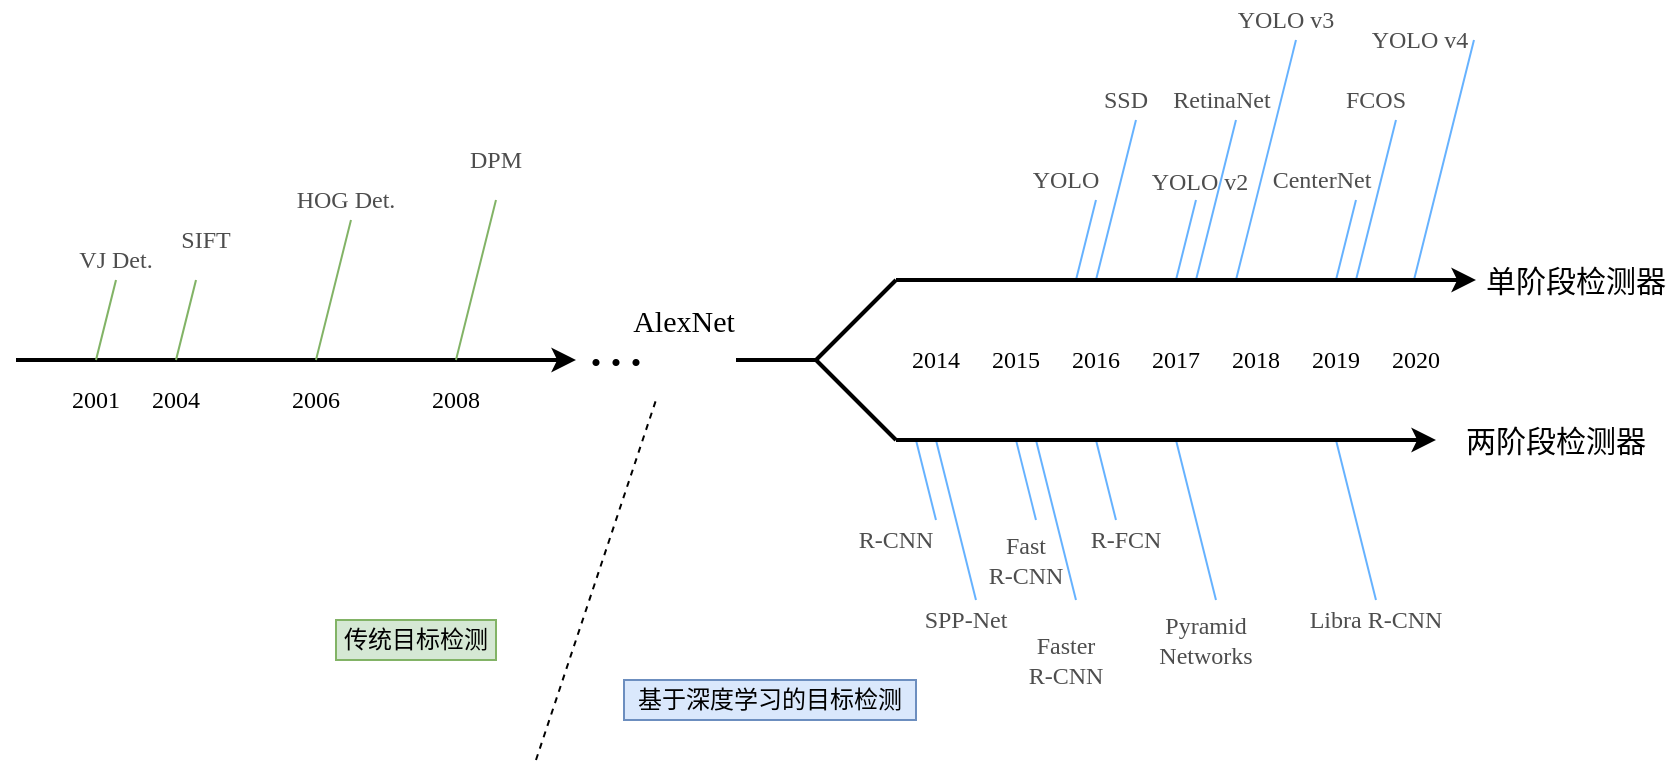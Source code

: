 <mxfile version="14.2.6" type="device"><diagram id="9Of4noXTET_ccP1bXVHG" name="Page-1"><mxGraphModel dx="786" dy="520" grid="0" gridSize="10" guides="0" tooltips="1" connect="1" arrows="1" fold="1" page="0" pageScale="1" pageWidth="827" pageHeight="1169" math="0" shadow="0"><root><mxCell id="0"/><mxCell id="1" parent="0"/><mxCell id="PpSKOg_LqDZz88Lp4UaB-53" value="" style="endArrow=none;html=1;strokeColor=#66B2FF;strokeWidth=1;fontSize=13;fontColor=#4D4D4D;fontFamily=Source Sans Pro;fontSource=https%3A%2F%2Ffonts.googleapis.com%2Fcss%3Ffamily%3DSource%2BSans%2BPro;" parent="1" edge="1"><mxGeometry width="50" height="50" relative="1" as="geometry"><mxPoint x="610" y="240" as="sourcePoint"/><mxPoint x="620" y="200" as="targetPoint"/></mxGeometry></mxCell><mxCell id="PpSKOg_LqDZz88Lp4UaB-54" value="" style="endArrow=none;html=1;strokeColor=#66B2FF;strokeWidth=1;fontSize=13;fontColor=#4D4D4D;fontFamily=Source Sans Pro;fontSource=https%3A%2F%2Ffonts.googleapis.com%2Fcss%3Ffamily%3DSource%2BSans%2BPro;" parent="1" edge="1"><mxGeometry width="50" height="50" relative="1" as="geometry"><mxPoint x="620" y="240" as="sourcePoint"/><mxPoint x="640" y="160" as="targetPoint"/></mxGeometry></mxCell><mxCell id="PpSKOg_LqDZz88Lp4UaB-55" value="" style="endArrow=none;html=1;strokeColor=#66B2FF;strokeWidth=1;fontSize=13;fontColor=#4D4D4D;fontFamily=Source Sans Pro;fontSource=https%3A%2F%2Ffonts.googleapis.com%2Fcss%3Ffamily%3DSource%2BSans%2BPro;" parent="1" edge="1"><mxGeometry width="50" height="50" relative="1" as="geometry"><mxPoint x="660" y="240" as="sourcePoint"/><mxPoint x="670" y="200" as="targetPoint"/></mxGeometry></mxCell><mxCell id="PpSKOg_LqDZz88Lp4UaB-56" value="" style="endArrow=none;html=1;strokeColor=#66B2FF;strokeWidth=1;fontSize=13;fontColor=#4D4D4D;fontFamily=Source Sans Pro;fontSource=https%3A%2F%2Ffonts.googleapis.com%2Fcss%3Ffamily%3DSource%2BSans%2BPro;" parent="1" edge="1"><mxGeometry width="50" height="50" relative="1" as="geometry"><mxPoint x="670" y="240" as="sourcePoint"/><mxPoint x="690" y="160" as="targetPoint"/></mxGeometry></mxCell><mxCell id="PpSKOg_LqDZz88Lp4UaB-57" value="" style="endArrow=none;html=1;strokeColor=#66B2FF;strokeWidth=1;fontSize=13;fontColor=#4D4D4D;fontFamily=Source Sans Pro;fontSource=https%3A%2F%2Ffonts.googleapis.com%2Fcss%3Ffamily%3DSource%2BSans%2BPro;" parent="1" edge="1"><mxGeometry width="50" height="50" relative="1" as="geometry"><mxPoint x="690" y="240" as="sourcePoint"/><mxPoint x="720" y="120" as="targetPoint"/></mxGeometry></mxCell><mxCell id="PpSKOg_LqDZz88Lp4UaB-58" value="" style="endArrow=none;html=1;strokeColor=#66B2FF;strokeWidth=1;fontSize=13;fontColor=#4D4D4D;fontFamily=Source Sans Pro;fontSource=https%3A%2F%2Ffonts.googleapis.com%2Fcss%3Ffamily%3DSource%2BSans%2BPro;" parent="1" edge="1"><mxGeometry width="50" height="50" relative="1" as="geometry"><mxPoint x="740" y="240" as="sourcePoint"/><mxPoint x="750" y="200" as="targetPoint"/></mxGeometry></mxCell><mxCell id="PpSKOg_LqDZz88Lp4UaB-59" value="" style="endArrow=none;html=1;strokeColor=#66B2FF;strokeWidth=1;fontSize=13;fontColor=#4D4D4D;fontFamily=Source Sans Pro;fontSource=https%3A%2F%2Ffonts.googleapis.com%2Fcss%3Ffamily%3DSource%2BSans%2BPro;" parent="1" edge="1"><mxGeometry width="50" height="50" relative="1" as="geometry"><mxPoint x="750" y="240" as="sourcePoint"/><mxPoint x="770" y="160" as="targetPoint"/></mxGeometry></mxCell><mxCell id="PpSKOg_LqDZz88Lp4UaB-60" value="" style="endArrow=none;html=1;strokeColor=#66B2FF;strokeWidth=1;fontSize=13;fontColor=#4D4D4D;fontFamily=Source Sans Pro;fontSource=https%3A%2F%2Ffonts.googleapis.com%2Fcss%3Ffamily%3DSource%2BSans%2BPro;" parent="1" edge="1"><mxGeometry width="50" height="50" relative="1" as="geometry"><mxPoint x="779" y="240" as="sourcePoint"/><mxPoint x="809" y="120" as="targetPoint"/></mxGeometry></mxCell><mxCell id="PpSKOg_LqDZz88Lp4UaB-37" value="" style="endArrow=none;html=1;strokeWidth=1;fontSize=30;strokeColor=#66B2FF;fontFamily=Source Sans Pro;fontSource=https%3A%2F%2Ffonts.googleapis.com%2Fcss%3Ffamily%3DSource%2BSans%2BPro;" parent="1" edge="1"><mxGeometry width="50" height="50" relative="1" as="geometry"><mxPoint x="560" y="400" as="sourcePoint"/><mxPoint x="540" y="320" as="targetPoint"/></mxGeometry></mxCell><mxCell id="PpSKOg_LqDZz88Lp4UaB-38" value="" style="endArrow=none;html=1;strokeWidth=1;fontSize=30;strokeColor=#66B2FF;fontFamily=Source Sans Pro;fontSource=https%3A%2F%2Ffonts.googleapis.com%2Fcss%3Ffamily%3DSource%2BSans%2BPro;" parent="1" edge="1"><mxGeometry width="50" height="50" relative="1" as="geometry"><mxPoint x="540" y="360" as="sourcePoint"/><mxPoint x="530" y="320" as="targetPoint"/></mxGeometry></mxCell><mxCell id="PpSKOg_LqDZz88Lp4UaB-39" value="" style="endArrow=none;html=1;strokeWidth=1;fontSize=30;strokeColor=#66B2FF;fontFamily=Source Sans Pro;fontSource=https%3A%2F%2Ffonts.googleapis.com%2Fcss%3Ffamily%3DSource%2BSans%2BPro;" parent="1" edge="1"><mxGeometry width="50" height="50" relative="1" as="geometry"><mxPoint x="610" y="400" as="sourcePoint"/><mxPoint x="590" y="320" as="targetPoint"/></mxGeometry></mxCell><mxCell id="PpSKOg_LqDZz88Lp4UaB-40" value="" style="endArrow=none;html=1;strokeWidth=1;fontSize=30;strokeColor=#66B2FF;fontFamily=Source Sans Pro;fontSource=https%3A%2F%2Ffonts.googleapis.com%2Fcss%3Ffamily%3DSource%2BSans%2BPro;" parent="1" edge="1"><mxGeometry width="50" height="50" relative="1" as="geometry"><mxPoint x="590" y="360" as="sourcePoint"/><mxPoint x="580" y="320" as="targetPoint"/></mxGeometry></mxCell><mxCell id="PpSKOg_LqDZz88Lp4UaB-41" value="" style="endArrow=none;html=1;strokeWidth=1;fontSize=30;strokeColor=#66B2FF;fontFamily=Source Sans Pro;fontSource=https%3A%2F%2Ffonts.googleapis.com%2Fcss%3Ffamily%3DSource%2BSans%2BPro;" parent="1" edge="1"><mxGeometry width="50" height="50" relative="1" as="geometry"><mxPoint x="630" y="360" as="sourcePoint"/><mxPoint x="620" y="320" as="targetPoint"/></mxGeometry></mxCell><mxCell id="PpSKOg_LqDZz88Lp4UaB-42" value="" style="endArrow=none;html=1;strokeWidth=1;fontSize=30;strokeColor=#66B2FF;fontFamily=Source Sans Pro;fontSource=https%3A%2F%2Ffonts.googleapis.com%2Fcss%3Ffamily%3DSource%2BSans%2BPro;" parent="1" edge="1"><mxGeometry width="50" height="50" relative="1" as="geometry"><mxPoint x="680" y="400" as="sourcePoint"/><mxPoint x="660" y="320" as="targetPoint"/></mxGeometry></mxCell><mxCell id="PpSKOg_LqDZz88Lp4UaB-43" value="" style="endArrow=none;html=1;strokeWidth=1;fontSize=30;strokeColor=#66B2FF;fontFamily=Source Sans Pro;fontSource=https%3A%2F%2Ffonts.googleapis.com%2Fcss%3Ffamily%3DSource%2BSans%2BPro;" parent="1" edge="1"><mxGeometry width="50" height="50" relative="1" as="geometry"><mxPoint x="760" y="400" as="sourcePoint"/><mxPoint x="740" y="320" as="targetPoint"/></mxGeometry></mxCell><mxCell id="PpSKOg_LqDZz88Lp4UaB-1" value="" style="endArrow=classic;html=1;fontSize=12;strokeWidth=2;fontFamily=Source Sans Pro;fontSource=https%3A%2F%2Ffonts.googleapis.com%2Fcss%3Ffamily%3DSource%2BSans%2BPro;" parent="1" edge="1"><mxGeometry width="50" height="50" relative="1" as="geometry"><mxPoint x="80" y="280" as="sourcePoint"/><mxPoint x="360" y="280" as="targetPoint"/></mxGeometry></mxCell><mxCell id="PpSKOg_LqDZz88Lp4UaB-2" value="" style="endArrow=none;html=1;fontSize=12;strokeWidth=2;fontFamily=Source Sans Pro;fontSource=https%3A%2F%2Ffonts.googleapis.com%2Fcss%3Ffamily%3DSource%2BSans%2BPro;" parent="1" edge="1"><mxGeometry width="50" height="50" relative="1" as="geometry"><mxPoint x="440" y="280" as="sourcePoint"/><mxPoint x="480" y="280" as="targetPoint"/></mxGeometry></mxCell><mxCell id="PpSKOg_LqDZz88Lp4UaB-3" value="" style="endArrow=none;html=1;fontSize=12;strokeWidth=2;fontFamily=Source Sans Pro;fontSource=https%3A%2F%2Ffonts.googleapis.com%2Fcss%3Ffamily%3DSource%2BSans%2BPro;" parent="1" edge="1"><mxGeometry width="50" height="50" relative="1" as="geometry"><mxPoint x="480" y="280" as="sourcePoint"/><mxPoint x="520" y="240" as="targetPoint"/></mxGeometry></mxCell><mxCell id="PpSKOg_LqDZz88Lp4UaB-4" value="" style="endArrow=none;html=1;fontSize=12;strokeWidth=2;fontFamily=Source Sans Pro;fontSource=https%3A%2F%2Ffonts.googleapis.com%2Fcss%3Ffamily%3DSource%2BSans%2BPro;" parent="1" edge="1"><mxGeometry width="50" height="50" relative="1" as="geometry"><mxPoint x="480" y="280" as="sourcePoint"/><mxPoint x="520" y="320" as="targetPoint"/></mxGeometry></mxCell><mxCell id="PpSKOg_LqDZz88Lp4UaB-6" value="" style="endArrow=classic;html=1;fontSize=12;strokeWidth=2;fontFamily=Source Sans Pro;fontSource=https%3A%2F%2Ffonts.googleapis.com%2Fcss%3Ffamily%3DSource%2BSans%2BPro;" parent="1" edge="1"><mxGeometry width="50" height="50" relative="1" as="geometry"><mxPoint x="520" y="240" as="sourcePoint"/><mxPoint x="810" y="240" as="targetPoint"/></mxGeometry></mxCell><mxCell id="PpSKOg_LqDZz88Lp4UaB-7" value="" style="endArrow=classic;html=1;fontSize=12;strokeWidth=2;fontFamily=Source Sans Pro;fontSource=https%3A%2F%2Ffonts.googleapis.com%2Fcss%3Ffamily%3DSource%2BSans%2BPro;" parent="1" edge="1"><mxGeometry width="50" height="50" relative="1" as="geometry"><mxPoint x="520" y="320" as="sourcePoint"/><mxPoint x="790" y="320" as="targetPoint"/></mxGeometry></mxCell><mxCell id="PpSKOg_LqDZz88Lp4UaB-9" value="2001" style="text;html=1;strokeColor=none;fillColor=none;align=center;verticalAlign=middle;whiteSpace=wrap;rounded=0;fontSize=12;strokeWidth=2;fontFamily=Source Sans Pro;fontSource=https%3A%2F%2Ffonts.googleapis.com%2Fcss%3Ffamily%3DSource%2BSans%2BPro;" parent="1" vertex="1"><mxGeometry x="100" y="290" width="40" height="20" as="geometry"/></mxCell><mxCell id="PpSKOg_LqDZz88Lp4UaB-10" value="2004" style="text;html=1;strokeColor=none;fillColor=none;align=center;verticalAlign=middle;whiteSpace=wrap;rounded=0;fontSize=12;strokeWidth=2;fontFamily=Source Sans Pro;fontSource=https%3A%2F%2Ffonts.googleapis.com%2Fcss%3Ffamily%3DSource%2BSans%2BPro;" parent="1" vertex="1"><mxGeometry x="140" y="290" width="40" height="20" as="geometry"/></mxCell><mxCell id="PpSKOg_LqDZz88Lp4UaB-11" value="2006" style="text;html=1;strokeColor=none;fillColor=none;align=center;verticalAlign=middle;whiteSpace=wrap;rounded=0;fontSize=12;strokeWidth=2;fontFamily=Source Sans Pro;fontSource=https%3A%2F%2Ffonts.googleapis.com%2Fcss%3Ffamily%3DSource%2BSans%2BPro;" parent="1" vertex="1"><mxGeometry x="210" y="290" width="40" height="20" as="geometry"/></mxCell><mxCell id="PpSKOg_LqDZz88Lp4UaB-12" value="2008" style="text;html=1;strokeColor=none;fillColor=none;align=center;verticalAlign=middle;whiteSpace=wrap;rounded=0;fontSize=12;strokeWidth=2;fontFamily=Source Sans Pro;fontSource=https%3A%2F%2Ffonts.googleapis.com%2Fcss%3Ffamily%3DSource%2BSans%2BPro;" parent="1" vertex="1"><mxGeometry x="280" y="290" width="40" height="20" as="geometry"/></mxCell><mxCell id="PpSKOg_LqDZz88Lp4UaB-13" value="" style="endArrow=none;html=1;fontSize=12;strokeWidth=1;fontColor=#4D4D4D;fontFamily=Source Sans Pro;fontSource=https%3A%2F%2Ffonts.googleapis.com%2Fcss%3Ffamily%3DSource%2BSans%2BPro;fillColor=#d5e8d4;strokeColor=#82b366;" parent="1" edge="1"><mxGeometry width="50" height="50" relative="1" as="geometry"><mxPoint x="120" y="280" as="sourcePoint"/><mxPoint x="130" y="240" as="targetPoint"/></mxGeometry></mxCell><mxCell id="PpSKOg_LqDZz88Lp4UaB-14" value="" style="endArrow=none;html=1;fontSize=12;strokeWidth=1;fontColor=#4D4D4D;fontFamily=Source Sans Pro;fontSource=https%3A%2F%2Ffonts.googleapis.com%2Fcss%3Ffamily%3DSource%2BSans%2BPro;fillColor=#d5e8d4;strokeColor=#82b366;" parent="1" edge="1"><mxGeometry width="50" height="50" relative="1" as="geometry"><mxPoint x="160" y="280" as="sourcePoint"/><mxPoint x="170" y="240" as="targetPoint"/></mxGeometry></mxCell><mxCell id="PpSKOg_LqDZz88Lp4UaB-15" value="" style="endArrow=none;html=1;fontSize=12;strokeWidth=1;fontColor=#4D4D4D;fontFamily=Source Sans Pro;fontSource=https%3A%2F%2Ffonts.googleapis.com%2Fcss%3Ffamily%3DSource%2BSans%2BPro;fillColor=#d5e8d4;strokeColor=#82b366;" parent="1" edge="1"><mxGeometry width="50" height="50" relative="1" as="geometry"><mxPoint x="230" y="280" as="sourcePoint"/><mxPoint x="247.5" y="210" as="targetPoint"/></mxGeometry></mxCell><mxCell id="PpSKOg_LqDZz88Lp4UaB-16" value="" style="endArrow=none;html=1;fontSize=12;strokeWidth=1;fontColor=#4D4D4D;fontFamily=Source Sans Pro;fontSource=https%3A%2F%2Ffonts.googleapis.com%2Fcss%3Ffamily%3DSource%2BSans%2BPro;fillColor=#d5e8d4;strokeColor=#82b366;" parent="1" edge="1"><mxGeometry width="50" height="50" relative="1" as="geometry"><mxPoint x="300" y="280" as="sourcePoint"/><mxPoint x="320" y="200" as="targetPoint"/></mxGeometry></mxCell><mxCell id="PpSKOg_LqDZz88Lp4UaB-18" value="VJ Det." style="text;html=1;strokeColor=none;fillColor=none;align=center;verticalAlign=middle;whiteSpace=wrap;rounded=0;fontSize=12;strokeWidth=2;fontColor=#4D4D4D;fontFamily=Source Sans Pro;fontSource=https%3A%2F%2Ffonts.googleapis.com%2Fcss%3Ffamily%3DSource%2BSans%2BPro;" parent="1" vertex="1"><mxGeometry x="100" y="220" width="60" height="20" as="geometry"/></mxCell><mxCell id="PpSKOg_LqDZz88Lp4UaB-19" value="SIFT" style="text;html=1;strokeColor=none;fillColor=none;align=center;verticalAlign=middle;whiteSpace=wrap;rounded=0;fontSize=12;strokeWidth=2;fontColor=#4D4D4D;fontFamily=Source Sans Pro;fontSource=https%3A%2F%2Ffonts.googleapis.com%2Fcss%3Ffamily%3DSource%2BSans%2BPro;" parent="1" vertex="1"><mxGeometry x="150" y="210" width="50" height="20" as="geometry"/></mxCell><mxCell id="PpSKOg_LqDZz88Lp4UaB-20" value="HOG Det." style="text;html=1;strokeColor=none;fillColor=none;align=center;verticalAlign=middle;whiteSpace=wrap;rounded=0;fontSize=12;strokeWidth=2;fontColor=#4D4D4D;fontFamily=Source Sans Pro;fontSource=https%3A%2F%2Ffonts.googleapis.com%2Fcss%3Ffamily%3DSource%2BSans%2BPro;" parent="1" vertex="1"><mxGeometry x="210" y="190" width="70" height="20" as="geometry"/></mxCell><mxCell id="PpSKOg_LqDZz88Lp4UaB-21" value="DPM" style="text;html=1;strokeColor=none;fillColor=none;align=center;verticalAlign=middle;whiteSpace=wrap;rounded=0;fontSize=12;strokeWidth=2;fontColor=#4D4D4D;fontFamily=Source Sans Pro;fontSource=https%3A%2F%2Ffonts.googleapis.com%2Fcss%3Ffamily%3DSource%2BSans%2BPro;" parent="1" vertex="1"><mxGeometry x="290" y="170" width="60" height="20" as="geometry"/></mxCell><mxCell id="PpSKOg_LqDZz88Lp4UaB-22" value="AlexNet" style="text;html=1;strokeColor=none;fillColor=none;align=center;verticalAlign=middle;whiteSpace=wrap;rounded=0;fontSize=15;strokeWidth=2;fontFamily=Source Sans Pro;fontSource=https%3A%2F%2Ffonts.googleapis.com%2Fcss%3Ffamily%3DSource%2BSans%2BPro;" parent="1" vertex="1"><mxGeometry x="384" y="250" width="60" height="20" as="geometry"/></mxCell><mxCell id="PpSKOg_LqDZz88Lp4UaB-23" value="···" style="text;html=1;strokeColor=none;fillColor=none;align=center;verticalAlign=middle;whiteSpace=wrap;rounded=0;fontSize=30;strokeWidth=2;fontFamily=Source Sans Pro;fontSource=https%3A%2F%2Ffonts.googleapis.com%2Fcss%3Ffamily%3DSource%2BSans%2BPro;" parent="1" vertex="1"><mxGeometry x="360" y="270" width="40" height="20" as="geometry"/></mxCell><mxCell id="PpSKOg_LqDZz88Lp4UaB-26" value="单阶段检测器" style="text;html=1;strokeColor=none;fillColor=none;align=center;verticalAlign=middle;whiteSpace=wrap;rounded=0;fontSize=15;strokeWidth=2;fontFamily=Source Sans Pro;fontSource=https%3A%2F%2Ffonts.googleapis.com%2Fcss%3Ffamily%3DSource%2BSans%2BPro;" parent="1" vertex="1"><mxGeometry x="810" y="230" width="100" height="20" as="geometry"/></mxCell><mxCell id="PpSKOg_LqDZz88Lp4UaB-27" value="两阶段检测器" style="text;html=1;strokeColor=none;fillColor=none;align=center;verticalAlign=middle;whiteSpace=wrap;rounded=0;fontSize=15;strokeWidth=2;fontFamily=Source Sans Pro;fontSource=https%3A%2F%2Ffonts.googleapis.com%2Fcss%3Ffamily%3DSource%2BSans%2BPro;" parent="1" vertex="1"><mxGeometry x="800" y="310" width="100" height="20" as="geometry"/></mxCell><mxCell id="PpSKOg_LqDZz88Lp4UaB-28" value="2014" style="text;html=1;strokeColor=none;fillColor=none;align=center;verticalAlign=middle;whiteSpace=wrap;rounded=0;fontSize=12;strokeWidth=2;fontFamily=Source Sans Pro;fontSource=https%3A%2F%2Ffonts.googleapis.com%2Fcss%3Ffamily%3DSource%2BSans%2BPro;" parent="1" vertex="1"><mxGeometry x="520" y="270" width="40" height="20" as="geometry"/></mxCell><mxCell id="PpSKOg_LqDZz88Lp4UaB-29" value="2015" style="text;html=1;strokeColor=none;fillColor=none;align=center;verticalAlign=middle;whiteSpace=wrap;rounded=0;fontSize=12;strokeWidth=2;fontFamily=Source Sans Pro;fontSource=https%3A%2F%2Ffonts.googleapis.com%2Fcss%3Ffamily%3DSource%2BSans%2BPro;" parent="1" vertex="1"><mxGeometry x="560" y="270" width="40" height="20" as="geometry"/></mxCell><mxCell id="PpSKOg_LqDZz88Lp4UaB-30" value="2016" style="text;html=1;strokeColor=none;fillColor=none;align=center;verticalAlign=middle;whiteSpace=wrap;rounded=0;fontSize=12;strokeWidth=2;fontFamily=Source Sans Pro;fontSource=https%3A%2F%2Ffonts.googleapis.com%2Fcss%3Ffamily%3DSource%2BSans%2BPro;" parent="1" vertex="1"><mxGeometry x="600" y="270" width="40" height="20" as="geometry"/></mxCell><mxCell id="PpSKOg_LqDZz88Lp4UaB-31" value="2017" style="text;html=1;strokeColor=none;fillColor=none;align=center;verticalAlign=middle;whiteSpace=wrap;rounded=0;fontSize=12;strokeWidth=2;fontFamily=Source Sans Pro;fontSource=https%3A%2F%2Ffonts.googleapis.com%2Fcss%3Ffamily%3DSource%2BSans%2BPro;" parent="1" vertex="1"><mxGeometry x="640" y="270" width="40" height="20" as="geometry"/></mxCell><mxCell id="PpSKOg_LqDZz88Lp4UaB-32" value="2018" style="text;html=1;strokeColor=none;fillColor=none;align=center;verticalAlign=middle;whiteSpace=wrap;rounded=0;fontSize=12;strokeWidth=2;fontFamily=Source Sans Pro;fontSource=https%3A%2F%2Ffonts.googleapis.com%2Fcss%3Ffamily%3DSource%2BSans%2BPro;" parent="1" vertex="1"><mxGeometry x="680" y="270" width="40" height="20" as="geometry"/></mxCell><mxCell id="PpSKOg_LqDZz88Lp4UaB-33" value="2019" style="text;html=1;strokeColor=none;fillColor=none;align=center;verticalAlign=middle;whiteSpace=wrap;rounded=0;fontSize=12;strokeWidth=2;fontFamily=Source Sans Pro;fontSource=https%3A%2F%2Ffonts.googleapis.com%2Fcss%3Ffamily%3DSource%2BSans%2BPro;" parent="1" vertex="1"><mxGeometry x="720" y="270" width="40" height="20" as="geometry"/></mxCell><mxCell id="PpSKOg_LqDZz88Lp4UaB-34" value="2020" style="text;html=1;strokeColor=none;fillColor=none;align=center;verticalAlign=middle;whiteSpace=wrap;rounded=0;fontSize=12;strokeWidth=2;fontFamily=Source Sans Pro;fontSource=https%3A%2F%2Ffonts.googleapis.com%2Fcss%3Ffamily%3DSource%2BSans%2BPro;" parent="1" vertex="1"><mxGeometry x="760" y="270" width="40" height="20" as="geometry"/></mxCell><mxCell id="PpSKOg_LqDZz88Lp4UaB-44" value="R-CNN" style="text;html=1;strokeColor=none;fillColor=none;align=center;verticalAlign=middle;whiteSpace=wrap;rounded=0;fontSize=12;strokeWidth=2;fontColor=#4D4D4D;fontFamily=Source Sans Pro;fontSource=https%3A%2F%2Ffonts.googleapis.com%2Fcss%3Ffamily%3DSource%2BSans%2BPro;" parent="1" vertex="1"><mxGeometry x="490" y="360" width="60" height="20" as="geometry"/></mxCell><mxCell id="PpSKOg_LqDZz88Lp4UaB-45" value="SPP-Net" style="text;html=1;strokeColor=none;fillColor=none;align=center;verticalAlign=middle;whiteSpace=wrap;rounded=0;fontSize=12;strokeWidth=2;fontColor=#4D4D4D;fontFamily=Source Sans Pro;fontSource=https%3A%2F%2Ffonts.googleapis.com%2Fcss%3Ffamily%3DSource%2BSans%2BPro;" parent="1" vertex="1"><mxGeometry x="520" y="400" width="70" height="20" as="geometry"/></mxCell><mxCell id="PpSKOg_LqDZz88Lp4UaB-46" value="Fast&lt;br style=&quot;font-size: 12px;&quot;&gt;R-CNN" style="text;html=1;strokeColor=none;fillColor=none;align=center;verticalAlign=middle;whiteSpace=wrap;rounded=0;fontSize=12;strokeWidth=2;fontColor=#4D4D4D;fontFamily=Source Sans Pro;fontSource=https%3A%2F%2Ffonts.googleapis.com%2Fcss%3Ffamily%3DSource%2BSans%2BPro;" parent="1" vertex="1"><mxGeometry x="550" y="370" width="70" height="20" as="geometry"/></mxCell><mxCell id="PpSKOg_LqDZz88Lp4UaB-47" value="Faster&lt;br style=&quot;font-size: 12px;&quot;&gt;R-CNN" style="text;html=1;strokeColor=none;fillColor=none;align=center;verticalAlign=middle;whiteSpace=wrap;rounded=0;fontSize=12;strokeWidth=2;fontColor=#4D4D4D;fontFamily=Source Sans Pro;fontSource=https%3A%2F%2Ffonts.googleapis.com%2Fcss%3Ffamily%3DSource%2BSans%2BPro;" parent="1" vertex="1"><mxGeometry x="570" y="420" width="70" height="20" as="geometry"/></mxCell><mxCell id="PpSKOg_LqDZz88Lp4UaB-49" value="R-FCN" style="text;html=1;strokeColor=none;fillColor=none;align=center;verticalAlign=middle;whiteSpace=wrap;rounded=0;fontSize=12;strokeWidth=2;fontColor=#4D4D4D;fontFamily=Source Sans Pro;fontSource=https%3A%2F%2Ffonts.googleapis.com%2Fcss%3Ffamily%3DSource%2BSans%2BPro;" parent="1" vertex="1"><mxGeometry x="600" y="360" width="70" height="20" as="geometry"/></mxCell><mxCell id="PpSKOg_LqDZz88Lp4UaB-51" value="Pyramid Networks" style="text;html=1;strokeColor=none;fillColor=none;align=center;verticalAlign=middle;whiteSpace=wrap;rounded=0;fontSize=12;strokeWidth=2;fontColor=#4D4D4D;fontFamily=Source Sans Pro;fontSource=https%3A%2F%2Ffonts.googleapis.com%2Fcss%3Ffamily%3DSource%2BSans%2BPro;" parent="1" vertex="1"><mxGeometry x="640" y="410" width="70" height="20" as="geometry"/></mxCell><mxCell id="PpSKOg_LqDZz88Lp4UaB-52" value="Libra R-CNN" style="text;html=1;strokeColor=none;fillColor=none;align=center;verticalAlign=middle;whiteSpace=wrap;rounded=0;fontSize=12;strokeWidth=2;fontColor=#4D4D4D;fontFamily=Source Sans Pro;fontSource=https%3A%2F%2Ffonts.googleapis.com%2Fcss%3Ffamily%3DSource%2BSans%2BPro;" parent="1" vertex="1"><mxGeometry x="720" y="400" width="80" height="20" as="geometry"/></mxCell><mxCell id="PpSKOg_LqDZz88Lp4UaB-61" value="YOLO" style="text;html=1;strokeColor=none;fillColor=none;align=center;verticalAlign=middle;whiteSpace=wrap;rounded=0;fontSize=12;strokeWidth=2;fontColor=#4D4D4D;fontFamily=Source Sans Pro;fontSource=https%3A%2F%2Ffonts.googleapis.com%2Fcss%3Ffamily%3DSource%2BSans%2BPro;" parent="1" vertex="1"><mxGeometry x="570" y="180" width="70" height="20" as="geometry"/></mxCell><mxCell id="PpSKOg_LqDZz88Lp4UaB-62" value="SSD" style="text;html=1;strokeColor=none;fillColor=none;align=center;verticalAlign=middle;whiteSpace=wrap;rounded=0;fontSize=12;strokeWidth=2;fontColor=#4D4D4D;fontFamily=Source Sans Pro;fontSource=https%3A%2F%2Ffonts.googleapis.com%2Fcss%3Ffamily%3DSource%2BSans%2BPro;" parent="1" vertex="1"><mxGeometry x="600" y="140" width="70" height="20" as="geometry"/></mxCell><mxCell id="PpSKOg_LqDZz88Lp4UaB-63" value="YOLO v2" style="text;html=1;strokeColor=none;fillColor=none;align=center;verticalAlign=middle;whiteSpace=wrap;rounded=0;fontSize=12;strokeWidth=2;fontColor=#4D4D4D;fontFamily=Source Sans Pro;fontSource=https%3A%2F%2Ffonts.googleapis.com%2Fcss%3Ffamily%3DSource%2BSans%2BPro;" parent="1" vertex="1"><mxGeometry x="637" y="181" width="70" height="20" as="geometry"/></mxCell><mxCell id="PpSKOg_LqDZz88Lp4UaB-64" value="RetinaNet" style="text;html=1;strokeColor=none;fillColor=none;align=center;verticalAlign=middle;whiteSpace=wrap;rounded=0;fontSize=12;strokeWidth=2;fontColor=#4D4D4D;fontFamily=Source Sans Pro;fontSource=https%3A%2F%2Ffonts.googleapis.com%2Fcss%3Ffamily%3DSource%2BSans%2BPro;" parent="1" vertex="1"><mxGeometry x="648" y="140" width="70" height="20" as="geometry"/></mxCell><mxCell id="PpSKOg_LqDZz88Lp4UaB-65" value="YOLO v3" style="text;html=1;strokeColor=none;fillColor=none;align=center;verticalAlign=middle;whiteSpace=wrap;rounded=0;fontSize=12;strokeWidth=2;fontColor=#4D4D4D;fontFamily=Source Sans Pro;fontSource=https%3A%2F%2Ffonts.googleapis.com%2Fcss%3Ffamily%3DSource%2BSans%2BPro;" parent="1" vertex="1"><mxGeometry x="680" y="100" width="70" height="20" as="geometry"/></mxCell><mxCell id="PpSKOg_LqDZz88Lp4UaB-66" value="CenterNet" style="text;html=1;strokeColor=none;fillColor=none;align=center;verticalAlign=middle;whiteSpace=wrap;rounded=0;fontSize=12;strokeWidth=2;fontColor=#4D4D4D;fontFamily=Source Sans Pro;fontSource=https%3A%2F%2Ffonts.googleapis.com%2Fcss%3Ffamily%3DSource%2BSans%2BPro;" parent="1" vertex="1"><mxGeometry x="698" y="180" width="70" height="20" as="geometry"/></mxCell><mxCell id="PpSKOg_LqDZz88Lp4UaB-67" value="FCOS" style="text;html=1;strokeColor=none;fillColor=none;align=center;verticalAlign=middle;whiteSpace=wrap;rounded=0;fontSize=12;strokeWidth=2;fontColor=#4D4D4D;fontFamily=Source Sans Pro;fontSource=https%3A%2F%2Ffonts.googleapis.com%2Fcss%3Ffamily%3DSource%2BSans%2BPro;" parent="1" vertex="1"><mxGeometry x="725" y="140" width="70" height="20" as="geometry"/></mxCell><mxCell id="PpSKOg_LqDZz88Lp4UaB-68" value="YOLO v4" style="text;html=1;strokeColor=none;fillColor=none;align=center;verticalAlign=middle;whiteSpace=wrap;rounded=0;fontSize=12;strokeWidth=2;fontColor=#4D4D4D;fontFamily=Source Sans Pro;fontSource=https%3A%2F%2Ffonts.googleapis.com%2Fcss%3Ffamily%3DSource%2BSans%2BPro;" parent="1" vertex="1"><mxGeometry x="747" y="110" width="70" height="20" as="geometry"/></mxCell><mxCell id="PpSKOg_LqDZz88Lp4UaB-70" value="" style="endArrow=none;dashed=1;html=1;strokeWidth=1;fontSize=12;fontFamily=Source Sans Pro;fontSource=https%3A%2F%2Ffonts.googleapis.com%2Fcss%3Ffamily%3DSource%2BSans%2BPro;" parent="1" edge="1"><mxGeometry width="50" height="50" relative="1" as="geometry"><mxPoint x="340" y="480" as="sourcePoint"/><mxPoint x="400" y="300" as="targetPoint"/></mxGeometry></mxCell><mxCell id="PpSKOg_LqDZz88Lp4UaB-71" value="传统目标检测" style="text;html=1;align=center;verticalAlign=middle;whiteSpace=wrap;rounded=0;fontSize=12;fillColor=#d5e8d4;strokeColor=#82b366;fontFamily=Noto Sans SC;fontSource=https%3A%2F%2Ffonts.googleapis.com%2Fcss%3Ffamily%3DNoto%2BSans%2BSC;" parent="1" vertex="1"><mxGeometry x="240" y="410" width="80" height="20" as="geometry"/></mxCell><mxCell id="PpSKOg_LqDZz88Lp4UaB-72" value="基于深度学习的目标检测" style="text;html=1;strokeColor=#6c8ebf;fillColor=#dae8fc;align=center;verticalAlign=middle;whiteSpace=wrap;rounded=0;fontSize=12;fontFamily=Noto Sans SC;fontSource=https%3A%2F%2Ffonts.googleapis.com%2Fcss%3Ffamily%3DNoto%2BSans%2BSC;" parent="1" vertex="1"><mxGeometry x="384" y="440" width="146" height="20" as="geometry"/></mxCell></root></mxGraphModel></diagram></mxfile>